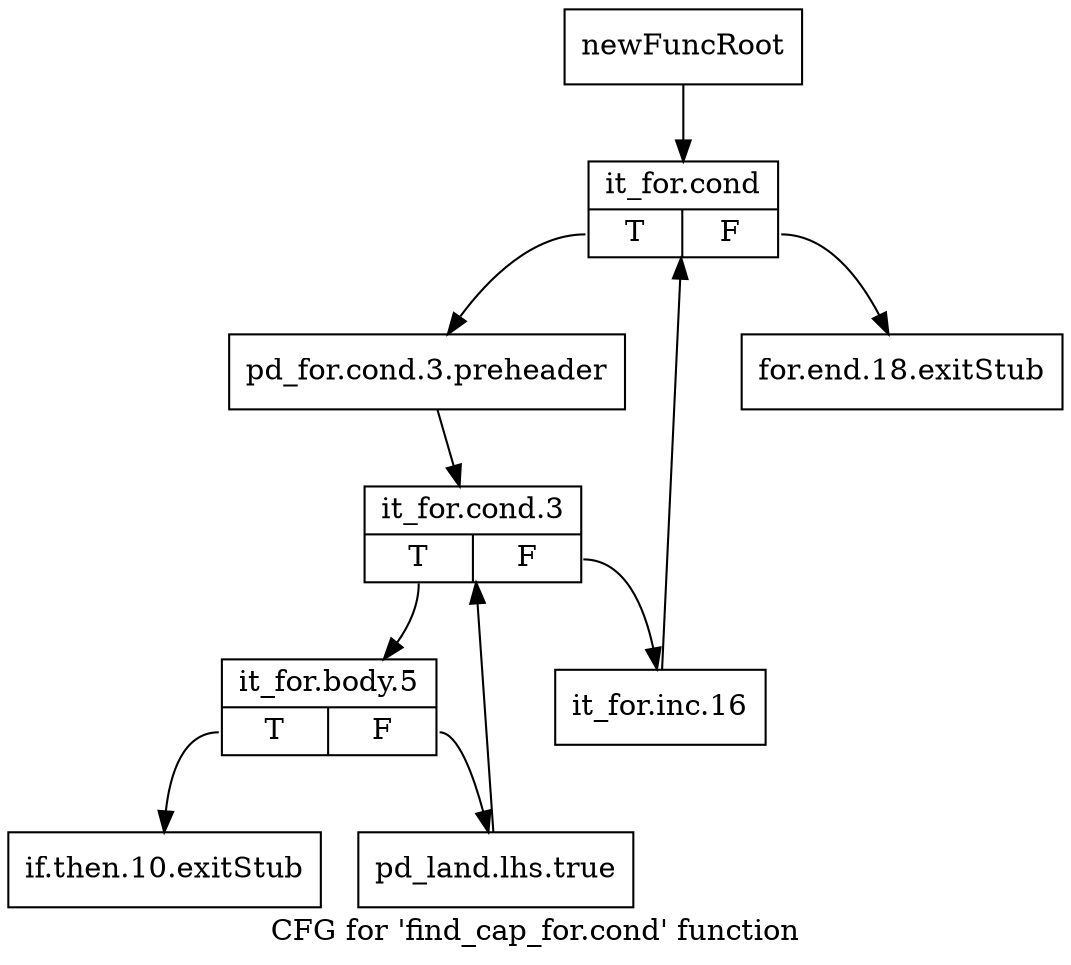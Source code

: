digraph "CFG for 'find_cap_for.cond' function" {
	label="CFG for 'find_cap_for.cond' function";

	Node0x44bf280 [shape=record,label="{newFuncRoot}"];
	Node0x44bf280 -> Node0x44bf370;
	Node0x44bf2d0 [shape=record,label="{for.end.18.exitStub}"];
	Node0x44bf320 [shape=record,label="{if.then.10.exitStub}"];
	Node0x44bf370 [shape=record,label="{it_for.cond|{<s0>T|<s1>F}}"];
	Node0x44bf370:s0 -> Node0x44bf3c0;
	Node0x44bf370:s1 -> Node0x44bf2d0;
	Node0x44bf3c0 [shape=record,label="{pd_for.cond.3.preheader}"];
	Node0x44bf3c0 -> Node0x44bf410;
	Node0x44bf410 [shape=record,label="{it_for.cond.3|{<s0>T|<s1>F}}"];
	Node0x44bf410:s0 -> Node0x44bf4b0;
	Node0x44bf410:s1 -> Node0x44bf460;
	Node0x44bf460 [shape=record,label="{it_for.inc.16}"];
	Node0x44bf460 -> Node0x44bf370;
	Node0x44bf4b0 [shape=record,label="{it_for.body.5|{<s0>T|<s1>F}}"];
	Node0x44bf4b0:s0 -> Node0x44bf320;
	Node0x44bf4b0:s1 -> Node0x44bf500;
	Node0x44bf500 [shape=record,label="{pd_land.lhs.true}"];
	Node0x44bf500 -> Node0x44bf410;
}

